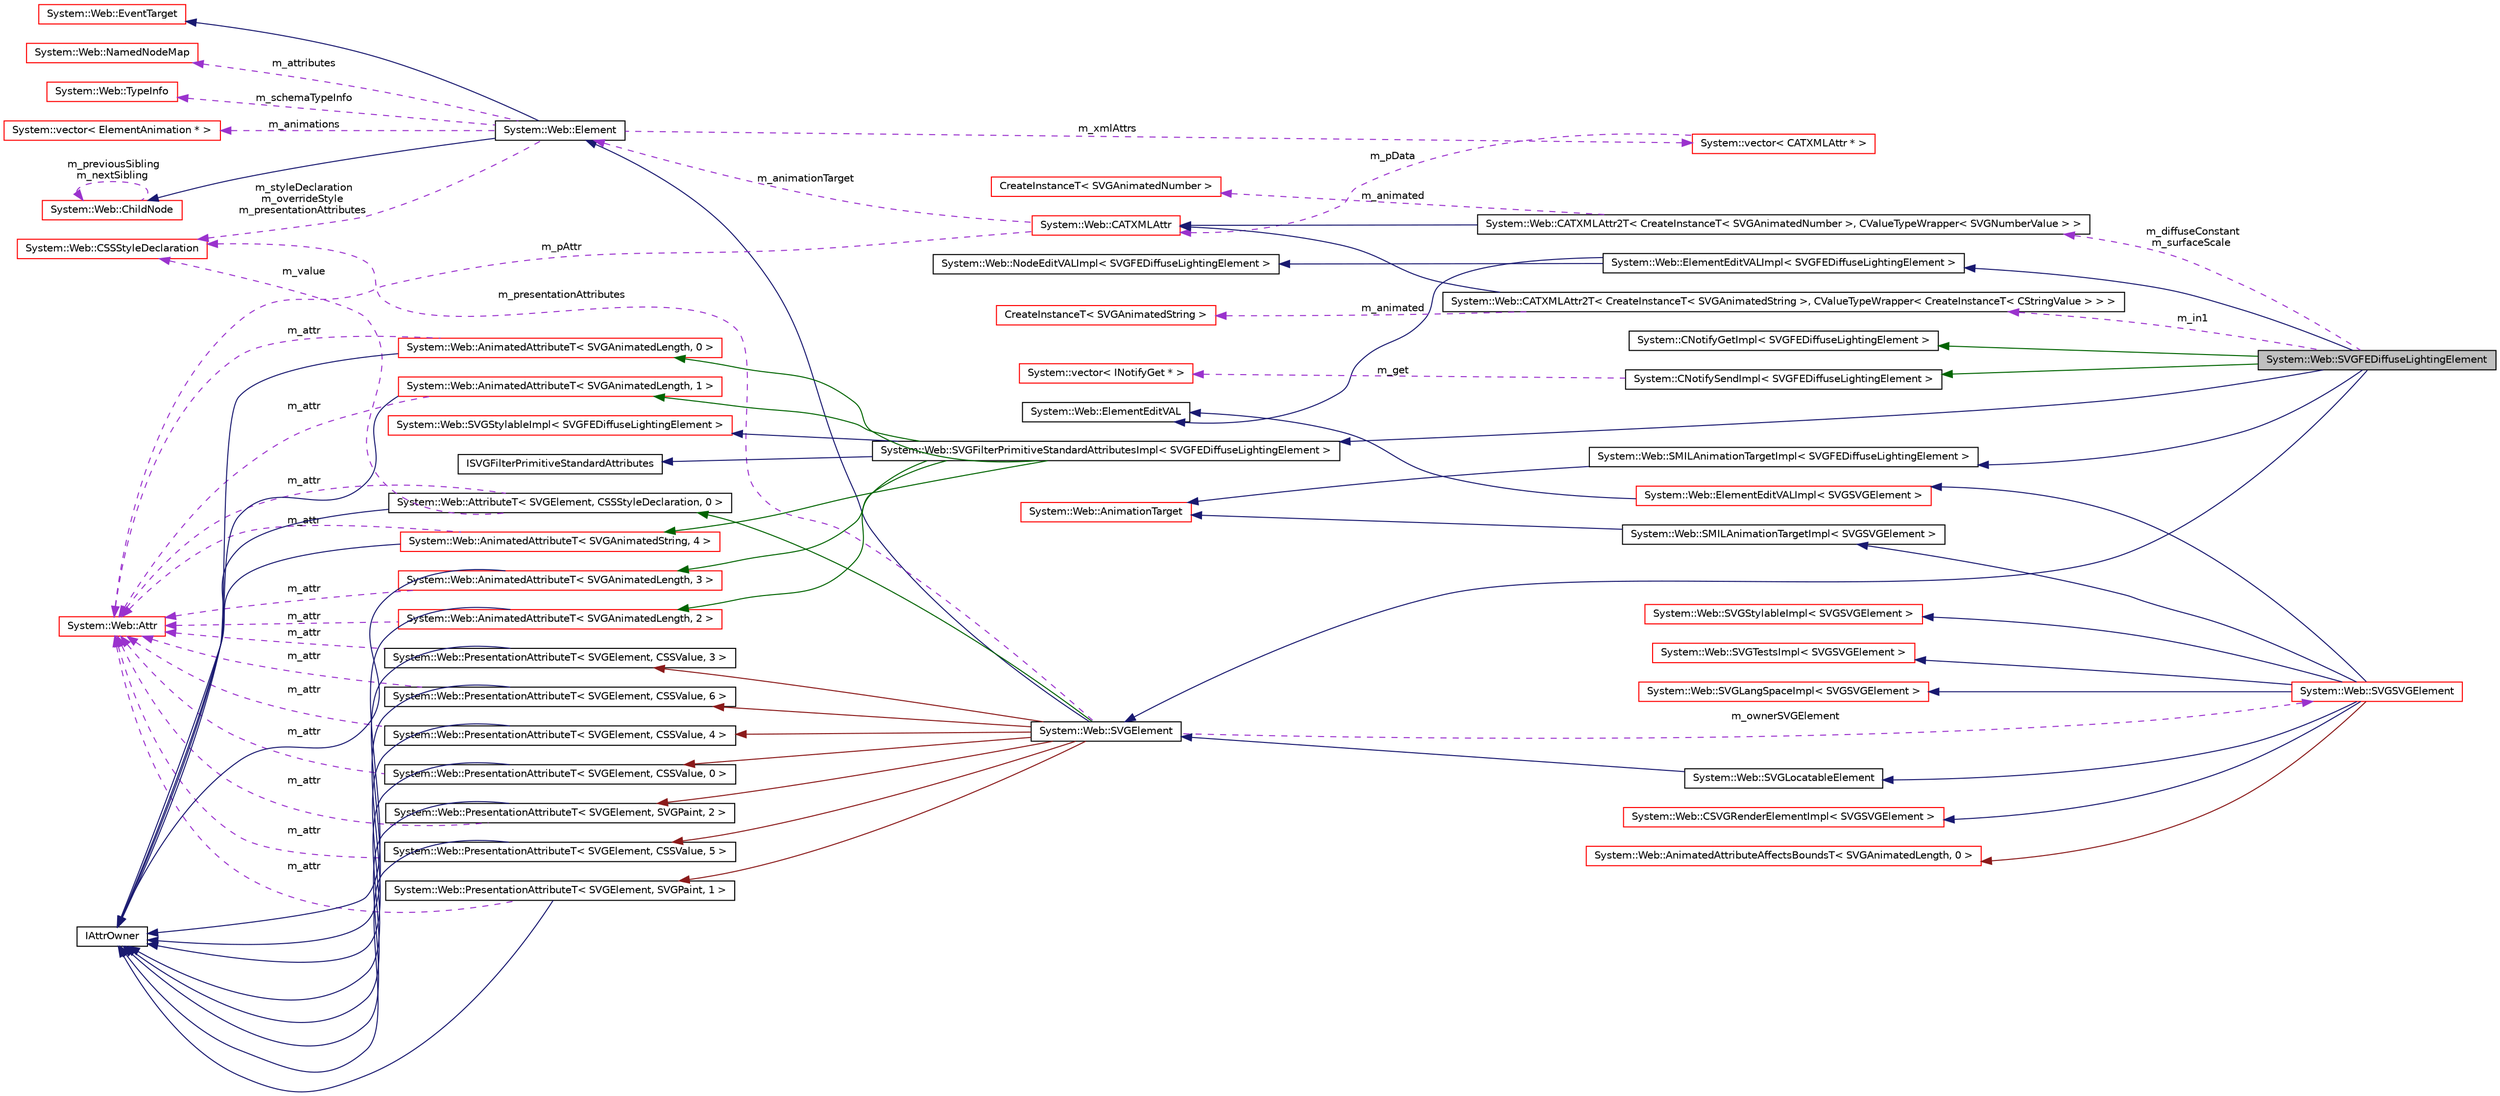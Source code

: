 digraph G
{
  edge [fontname="Helvetica",fontsize="10",labelfontname="Helvetica",labelfontsize="10"];
  node [fontname="Helvetica",fontsize="10",shape=record];
  rankdir="LR";
  Node1 [label="System::Web::SVGFEDiffuseLightingElement",height=0.2,width=0.4,color="black", fillcolor="grey75", style="filled" fontcolor="black"];
  Node2 -> Node1 [dir="back",color="midnightblue",fontsize="10",style="solid",fontname="Helvetica"];
  Node2 [label="System::Web::SVGElement",height=0.2,width=0.4,color="black", fillcolor="white", style="filled",URL="$class_system_1_1_web_1_1_s_v_g_element.html"];
  Node3 -> Node2 [dir="back",color="midnightblue",fontsize="10",style="solid",fontname="Helvetica"];
  Node3 [label="System::Web::Element",height=0.2,width=0.4,color="black", fillcolor="white", style="filled",URL="$class_system_1_1_web_1_1_element.html"];
  Node4 -> Node3 [dir="back",color="midnightblue",fontsize="10",style="solid",fontname="Helvetica"];
  Node4 [label="System::Web::ChildNode",height=0.2,width=0.4,color="red", fillcolor="white", style="filled",URL="$class_system_1_1_web_1_1_child_node.html"];
  Node4 -> Node4 [dir="back",color="darkorchid3",fontsize="10",style="dashed",label=" m_previousSibling\nm_nextSibling" ,fontname="Helvetica"];
  Node5 -> Node3 [dir="back",color="midnightblue",fontsize="10",style="solid",fontname="Helvetica"];
  Node5 [label="System::Web::EventTarget",height=0.2,width=0.4,color="red", fillcolor="white", style="filled",URL="$class_system_1_1_web_1_1_event_target.html"];
  Node6 -> Node3 [dir="back",color="darkorchid3",fontsize="10",style="dashed",label=" m_xmlAttrs" ,fontname="Helvetica"];
  Node6 [label="System::vector\< CATXMLAttr * \>",height=0.2,width=0.4,color="red", fillcolor="white", style="filled",URL="$class_system_1_1vector.html"];
  Node7 -> Node6 [dir="back",color="darkorchid3",fontsize="10",style="dashed",label=" m_pData" ,fontname="Helvetica"];
  Node7 [label="System::Web::CATXMLAttr",height=0.2,width=0.4,color="red", fillcolor="white", style="filled",URL="$class_system_1_1_web_1_1_c_a_t_x_m_l_attr.html"];
  Node8 -> Node7 [dir="back",color="darkorchid3",fontsize="10",style="dashed",label=" m_pAttr" ,fontname="Helvetica"];
  Node8 [label="System::Web::Attr",height=0.2,width=0.4,color="red", fillcolor="white", style="filled",URL="$class_system_1_1_web_1_1_attr.html"];
  Node3 -> Node7 [dir="back",color="darkorchid3",fontsize="10",style="dashed",label=" m_animationTarget" ,fontname="Helvetica"];
  Node9 -> Node3 [dir="back",color="darkorchid3",fontsize="10",style="dashed",label=" m_attributes" ,fontname="Helvetica"];
  Node9 [label="System::Web::NamedNodeMap",height=0.2,width=0.4,color="red", fillcolor="white", style="filled",URL="$class_system_1_1_web_1_1_named_node_map.html"];
  Node10 -> Node3 [dir="back",color="darkorchid3",fontsize="10",style="dashed",label=" m_schemaTypeInfo" ,fontname="Helvetica"];
  Node10 [label="System::Web::TypeInfo",height=0.2,width=0.4,color="red", fillcolor="white", style="filled",URL="$class_system_1_1_web_1_1_type_info.html"];
  Node11 -> Node3 [dir="back",color="darkorchid3",fontsize="10",style="dashed",label=" m_styleDeclaration\nm_overrideStyle\nm_presentationAttributes" ,fontname="Helvetica"];
  Node11 [label="System::Web::CSSStyleDeclaration",height=0.2,width=0.4,color="red", fillcolor="white", style="filled",URL="$class_system_1_1_web_1_1_c_s_s_style_declaration.html"];
  Node12 -> Node3 [dir="back",color="darkorchid3",fontsize="10",style="dashed",label=" m_animations" ,fontname="Helvetica"];
  Node12 [label="System::vector\< ElementAnimation * \>",height=0.2,width=0.4,color="red", fillcolor="white", style="filled",URL="$class_system_1_1vector.html"];
  Node13 -> Node2 [dir="back",color="darkgreen",fontsize="10",style="solid",fontname="Helvetica"];
  Node13 [label="System::Web::AttributeT\< SVGElement, CSSStyleDeclaration, 0 \>",height=0.2,width=0.4,color="black", fillcolor="white", style="filled",URL="$class_system_1_1_web_1_1_attribute_t.html"];
  Node14 -> Node13 [dir="back",color="midnightblue",fontsize="10",style="solid",fontname="Helvetica"];
  Node14 [label="IAttrOwner",height=0.2,width=0.4,color="black", fillcolor="white", style="filled",URL="$class_i_attr_owner.html"];
  Node8 -> Node13 [dir="back",color="darkorchid3",fontsize="10",style="dashed",label=" m_attr" ,fontname="Helvetica"];
  Node11 -> Node13 [dir="back",color="darkorchid3",fontsize="10",style="dashed",label=" m_value" ,fontname="Helvetica"];
  Node15 -> Node2 [dir="back",color="firebrick4",fontsize="10",style="solid",fontname="Helvetica"];
  Node15 [label="System::Web::PresentationAttributeT\< SVGElement, CSSValue, 0 \>",height=0.2,width=0.4,color="black", fillcolor="white", style="filled",URL="$class_system_1_1_web_1_1_presentation_attribute_t.html"];
  Node14 -> Node15 [dir="back",color="midnightblue",fontsize="10",style="solid",fontname="Helvetica"];
  Node8 -> Node15 [dir="back",color="darkorchid3",fontsize="10",style="dashed",label=" m_attr" ,fontname="Helvetica"];
  Node16 -> Node2 [dir="back",color="firebrick4",fontsize="10",style="solid",fontname="Helvetica"];
  Node16 [label="System::Web::PresentationAttributeT\< SVGElement, SVGPaint, 1 \>",height=0.2,width=0.4,color="black", fillcolor="white", style="filled",URL="$class_system_1_1_web_1_1_presentation_attribute_t.html"];
  Node14 -> Node16 [dir="back",color="midnightblue",fontsize="10",style="solid",fontname="Helvetica"];
  Node8 -> Node16 [dir="back",color="darkorchid3",fontsize="10",style="dashed",label=" m_attr" ,fontname="Helvetica"];
  Node17 -> Node2 [dir="back",color="firebrick4",fontsize="10",style="solid",fontname="Helvetica"];
  Node17 [label="System::Web::PresentationAttributeT\< SVGElement, SVGPaint, 2 \>",height=0.2,width=0.4,color="black", fillcolor="white", style="filled",URL="$class_system_1_1_web_1_1_presentation_attribute_t.html"];
  Node14 -> Node17 [dir="back",color="midnightblue",fontsize="10",style="solid",fontname="Helvetica"];
  Node8 -> Node17 [dir="back",color="darkorchid3",fontsize="10",style="dashed",label=" m_attr" ,fontname="Helvetica"];
  Node18 -> Node2 [dir="back",color="firebrick4",fontsize="10",style="solid",fontname="Helvetica"];
  Node18 [label="System::Web::PresentationAttributeT\< SVGElement, CSSValue, 3 \>",height=0.2,width=0.4,color="black", fillcolor="white", style="filled",URL="$class_system_1_1_web_1_1_presentation_attribute_t.html"];
  Node14 -> Node18 [dir="back",color="midnightblue",fontsize="10",style="solid",fontname="Helvetica"];
  Node8 -> Node18 [dir="back",color="darkorchid3",fontsize="10",style="dashed",label=" m_attr" ,fontname="Helvetica"];
  Node19 -> Node2 [dir="back",color="firebrick4",fontsize="10",style="solid",fontname="Helvetica"];
  Node19 [label="System::Web::PresentationAttributeT\< SVGElement, CSSValue, 4 \>",height=0.2,width=0.4,color="black", fillcolor="white", style="filled",URL="$class_system_1_1_web_1_1_presentation_attribute_t.html"];
  Node14 -> Node19 [dir="back",color="midnightblue",fontsize="10",style="solid",fontname="Helvetica"];
  Node8 -> Node19 [dir="back",color="darkorchid3",fontsize="10",style="dashed",label=" m_attr" ,fontname="Helvetica"];
  Node20 -> Node2 [dir="back",color="firebrick4",fontsize="10",style="solid",fontname="Helvetica"];
  Node20 [label="System::Web::PresentationAttributeT\< SVGElement, CSSValue, 5 \>",height=0.2,width=0.4,color="black", fillcolor="white", style="filled",URL="$class_system_1_1_web_1_1_presentation_attribute_t.html"];
  Node14 -> Node20 [dir="back",color="midnightblue",fontsize="10",style="solid",fontname="Helvetica"];
  Node8 -> Node20 [dir="back",color="darkorchid3",fontsize="10",style="dashed",label=" m_attr" ,fontname="Helvetica"];
  Node21 -> Node2 [dir="back",color="firebrick4",fontsize="10",style="solid",fontname="Helvetica"];
  Node21 [label="System::Web::PresentationAttributeT\< SVGElement, CSSValue, 6 \>",height=0.2,width=0.4,color="black", fillcolor="white", style="filled",URL="$class_system_1_1_web_1_1_presentation_attribute_t.html"];
  Node14 -> Node21 [dir="back",color="midnightblue",fontsize="10",style="solid",fontname="Helvetica"];
  Node8 -> Node21 [dir="back",color="darkorchid3",fontsize="10",style="dashed",label=" m_attr" ,fontname="Helvetica"];
  Node22 -> Node2 [dir="back",color="darkorchid3",fontsize="10",style="dashed",label=" m_ownerSVGElement" ,fontname="Helvetica"];
  Node22 [label="System::Web::SVGSVGElement",height=0.2,width=0.4,color="red", fillcolor="white", style="filled",URL="$class_system_1_1_web_1_1_s_v_g_s_v_g_element.html"];
  Node23 -> Node22 [dir="back",color="midnightblue",fontsize="10",style="solid",fontname="Helvetica"];
  Node23 [label="System::Web::SVGLocatableElement",height=0.2,width=0.4,color="black", fillcolor="white", style="filled",URL="$class_system_1_1_web_1_1_s_v_g_locatable_element.html"];
  Node2 -> Node23 [dir="back",color="midnightblue",fontsize="10",style="solid",fontname="Helvetica"];
  Node24 -> Node22 [dir="back",color="midnightblue",fontsize="10",style="solid",fontname="Helvetica"];
  Node24 [label="System::Web::SVGStylableImpl\< SVGSVGElement \>",height=0.2,width=0.4,color="red", fillcolor="white", style="filled",URL="$class_system_1_1_web_1_1_s_v_g_stylable_impl.html"];
  Node25 -> Node22 [dir="back",color="midnightblue",fontsize="10",style="solid",fontname="Helvetica"];
  Node25 [label="System::Web::SVGTestsImpl\< SVGSVGElement \>",height=0.2,width=0.4,color="red", fillcolor="white", style="filled",URL="$class_system_1_1_web_1_1_s_v_g_tests_impl.html"];
  Node26 -> Node22 [dir="back",color="midnightblue",fontsize="10",style="solid",fontname="Helvetica"];
  Node26 [label="System::Web::SVGLangSpaceImpl\< SVGSVGElement \>",height=0.2,width=0.4,color="red", fillcolor="white", style="filled",URL="$class_system_1_1_web_1_1_s_v_g_lang_space_impl.html"];
  Node27 -> Node22 [dir="back",color="midnightblue",fontsize="10",style="solid",fontname="Helvetica"];
  Node27 [label="System::Web::ElementEditVALImpl\< SVGSVGElement \>",height=0.2,width=0.4,color="red", fillcolor="white", style="filled",URL="$class_system_1_1_web_1_1_element_edit_v_a_l_impl.html"];
  Node28 -> Node27 [dir="back",color="midnightblue",fontsize="10",style="solid",fontname="Helvetica"];
  Node28 [label="System::Web::ElementEditVAL",height=0.2,width=0.4,color="black", fillcolor="white", style="filled",URL="$class_system_1_1_web_1_1_element_edit_v_a_l.html"];
  Node29 -> Node22 [dir="back",color="midnightblue",fontsize="10",style="solid",fontname="Helvetica"];
  Node29 [label="System::Web::SMILAnimationTargetImpl\< SVGSVGElement \>",height=0.2,width=0.4,color="black", fillcolor="white", style="filled",URL="$class_system_1_1_web_1_1_s_m_i_l_animation_target_impl.html"];
  Node30 -> Node29 [dir="back",color="midnightblue",fontsize="10",style="solid",fontname="Helvetica"];
  Node30 [label="System::Web::AnimationTarget",height=0.2,width=0.4,color="red", fillcolor="white", style="filled",URL="$class_system_1_1_web_1_1_animation_target.html"];
  Node31 -> Node22 [dir="back",color="midnightblue",fontsize="10",style="solid",fontname="Helvetica"];
  Node31 [label="System::Web::CSVGRenderElementImpl\< SVGSVGElement \>",height=0.2,width=0.4,color="red", fillcolor="white", style="filled",URL="$class_system_1_1_web_1_1_c_s_v_g_render_element_impl.html"];
  Node32 -> Node22 [dir="back",color="firebrick4",fontsize="10",style="solid",fontname="Helvetica"];
  Node32 [label="System::Web::AnimatedAttributeAffectsBoundsT\< SVGAnimatedLength, 0 \>",height=0.2,width=0.4,color="red", fillcolor="white", style="filled",URL="$class_system_1_1_web_1_1_animated_attribute_affects_bounds_t.html"];
  Node11 -> Node2 [dir="back",color="darkorchid3",fontsize="10",style="dashed",label=" m_presentationAttributes" ,fontname="Helvetica"];
  Node33 -> Node1 [dir="back",color="midnightblue",fontsize="10",style="solid",fontname="Helvetica"];
  Node33 [label="System::Web::SVGFilterPrimitiveStandardAttributesImpl\< SVGFEDiffuseLightingElement \>",height=0.2,width=0.4,color="black", fillcolor="white", style="filled",URL="$class_system_1_1_web_1_1_s_v_g_filter_primitive_standard_attributes_impl.html"];
  Node34 -> Node33 [dir="back",color="midnightblue",fontsize="10",style="solid",fontname="Helvetica"];
  Node34 [label="System::Web::SVGStylableImpl\< SVGFEDiffuseLightingElement \>",height=0.2,width=0.4,color="red", fillcolor="white", style="filled",URL="$class_system_1_1_web_1_1_s_v_g_stylable_impl.html"];
  Node35 -> Node33 [dir="back",color="midnightblue",fontsize="10",style="solid",fontname="Helvetica"];
  Node35 [label="ISVGFilterPrimitiveStandardAttributes",height=0.2,width=0.4,color="black", fillcolor="white", style="filled",URL="$class_i_s_v_g_filter_primitive_standard_attributes.html"];
  Node36 -> Node33 [dir="back",color="darkgreen",fontsize="10",style="solid",fontname="Helvetica"];
  Node36 [label="System::Web::AnimatedAttributeT\< SVGAnimatedLength, 0 \>",height=0.2,width=0.4,color="red", fillcolor="white", style="filled",URL="$class_system_1_1_web_1_1_animated_attribute_t.html"];
  Node14 -> Node36 [dir="back",color="midnightblue",fontsize="10",style="solid",fontname="Helvetica"];
  Node8 -> Node36 [dir="back",color="darkorchid3",fontsize="10",style="dashed",label=" m_attr" ,fontname="Helvetica"];
  Node37 -> Node33 [dir="back",color="darkgreen",fontsize="10",style="solid",fontname="Helvetica"];
  Node37 [label="System::Web::AnimatedAttributeT\< SVGAnimatedLength, 1 \>",height=0.2,width=0.4,color="red", fillcolor="white", style="filled",URL="$class_system_1_1_web_1_1_animated_attribute_t.html"];
  Node14 -> Node37 [dir="back",color="midnightblue",fontsize="10",style="solid",fontname="Helvetica"];
  Node8 -> Node37 [dir="back",color="darkorchid3",fontsize="10",style="dashed",label=" m_attr" ,fontname="Helvetica"];
  Node38 -> Node33 [dir="back",color="darkgreen",fontsize="10",style="solid",fontname="Helvetica"];
  Node38 [label="System::Web::AnimatedAttributeT\< SVGAnimatedLength, 2 \>",height=0.2,width=0.4,color="red", fillcolor="white", style="filled",URL="$class_system_1_1_web_1_1_animated_attribute_t.html"];
  Node14 -> Node38 [dir="back",color="midnightblue",fontsize="10",style="solid",fontname="Helvetica"];
  Node8 -> Node38 [dir="back",color="darkorchid3",fontsize="10",style="dashed",label=" m_attr" ,fontname="Helvetica"];
  Node39 -> Node33 [dir="back",color="darkgreen",fontsize="10",style="solid",fontname="Helvetica"];
  Node39 [label="System::Web::AnimatedAttributeT\< SVGAnimatedLength, 3 \>",height=0.2,width=0.4,color="red", fillcolor="white", style="filled",URL="$class_system_1_1_web_1_1_animated_attribute_t.html"];
  Node14 -> Node39 [dir="back",color="midnightblue",fontsize="10",style="solid",fontname="Helvetica"];
  Node8 -> Node39 [dir="back",color="darkorchid3",fontsize="10",style="dashed",label=" m_attr" ,fontname="Helvetica"];
  Node40 -> Node33 [dir="back",color="darkgreen",fontsize="10",style="solid",fontname="Helvetica"];
  Node40 [label="System::Web::AnimatedAttributeT\< SVGAnimatedString, 4 \>",height=0.2,width=0.4,color="red", fillcolor="white", style="filled",URL="$class_system_1_1_web_1_1_animated_attribute_t.html"];
  Node14 -> Node40 [dir="back",color="midnightblue",fontsize="10",style="solid",fontname="Helvetica"];
  Node8 -> Node40 [dir="back",color="darkorchid3",fontsize="10",style="dashed",label=" m_attr" ,fontname="Helvetica"];
  Node41 -> Node1 [dir="back",color="midnightblue",fontsize="10",style="solid",fontname="Helvetica"];
  Node41 [label="System::Web::ElementEditVALImpl\< SVGFEDiffuseLightingElement \>",height=0.2,width=0.4,color="black", fillcolor="white", style="filled",URL="$class_system_1_1_web_1_1_element_edit_v_a_l_impl.html"];
  Node42 -> Node41 [dir="back",color="midnightblue",fontsize="10",style="solid",fontname="Helvetica"];
  Node42 [label="System::Web::NodeEditVALImpl\< SVGFEDiffuseLightingElement \>",height=0.2,width=0.4,color="black", fillcolor="white", style="filled",URL="$class_system_1_1_web_1_1_node_edit_v_a_l_impl.html"];
  Node28 -> Node41 [dir="back",color="midnightblue",fontsize="10",style="solid",fontname="Helvetica"];
  Node43 -> Node1 [dir="back",color="midnightblue",fontsize="10",style="solid",fontname="Helvetica"];
  Node43 [label="System::Web::SMILAnimationTargetImpl\< SVGFEDiffuseLightingElement \>",height=0.2,width=0.4,color="black", fillcolor="white", style="filled",URL="$class_system_1_1_web_1_1_s_m_i_l_animation_target_impl.html"];
  Node30 -> Node43 [dir="back",color="midnightblue",fontsize="10",style="solid",fontname="Helvetica"];
  Node44 -> Node1 [dir="back",color="darkgreen",fontsize="10",style="solid",fontname="Helvetica"];
  Node44 [label="System::CNotifyGetImpl\< SVGFEDiffuseLightingElement \>",height=0.2,width=0.4,color="black", fillcolor="white", style="filled",URL="$class_system_1_1_c_notify_get_impl.html"];
  Node45 -> Node1 [dir="back",color="darkgreen",fontsize="10",style="solid",fontname="Helvetica"];
  Node45 [label="System::CNotifySendImpl\< SVGFEDiffuseLightingElement \>",height=0.2,width=0.4,color="black", fillcolor="white", style="filled",URL="$class_system_1_1_c_notify_send_impl.html"];
  Node46 -> Node45 [dir="back",color="darkorchid3",fontsize="10",style="dashed",label=" m_get" ,fontname="Helvetica"];
  Node46 [label="System::vector\< INotifyGet * \>",height=0.2,width=0.4,color="red", fillcolor="white", style="filled",URL="$class_system_1_1vector.html"];
  Node47 -> Node1 [dir="back",color="darkorchid3",fontsize="10",style="dashed",label=" m_diffuseConstant\nm_surfaceScale" ,fontname="Helvetica"];
  Node47 [label="System::Web::CATXMLAttr2T\< CreateInstanceT\< SVGAnimatedNumber \>, CValueTypeWrapper\< SVGNumberValue \> \>",height=0.2,width=0.4,color="black", fillcolor="white", style="filled",URL="$class_system_1_1_web_1_1_c_a_t_x_m_l_attr2_t.html"];
  Node7 -> Node47 [dir="back",color="midnightblue",fontsize="10",style="solid",fontname="Helvetica"];
  Node48 -> Node47 [dir="back",color="darkorchid3",fontsize="10",style="dashed",label=" m_animated" ,fontname="Helvetica"];
  Node48 [label="CreateInstanceT\< SVGAnimatedNumber \>",height=0.2,width=0.4,color="red", fillcolor="white", style="filled",URL="$class_create_instance_t.html"];
  Node49 -> Node1 [dir="back",color="darkorchid3",fontsize="10",style="dashed",label=" m_in1" ,fontname="Helvetica"];
  Node49 [label="System::Web::CATXMLAttr2T\< CreateInstanceT\< SVGAnimatedString \>, CValueTypeWrapper\< CreateInstanceT\< CStringValue \> \> \>",height=0.2,width=0.4,color="black", fillcolor="white", style="filled",URL="$class_system_1_1_web_1_1_c_a_t_x_m_l_attr2_t.html"];
  Node7 -> Node49 [dir="back",color="midnightblue",fontsize="10",style="solid",fontname="Helvetica"];
  Node50 -> Node49 [dir="back",color="darkorchid3",fontsize="10",style="dashed",label=" m_animated" ,fontname="Helvetica"];
  Node50 [label="CreateInstanceT\< SVGAnimatedString \>",height=0.2,width=0.4,color="red", fillcolor="white", style="filled",URL="$class_create_instance_t.html"];
}
